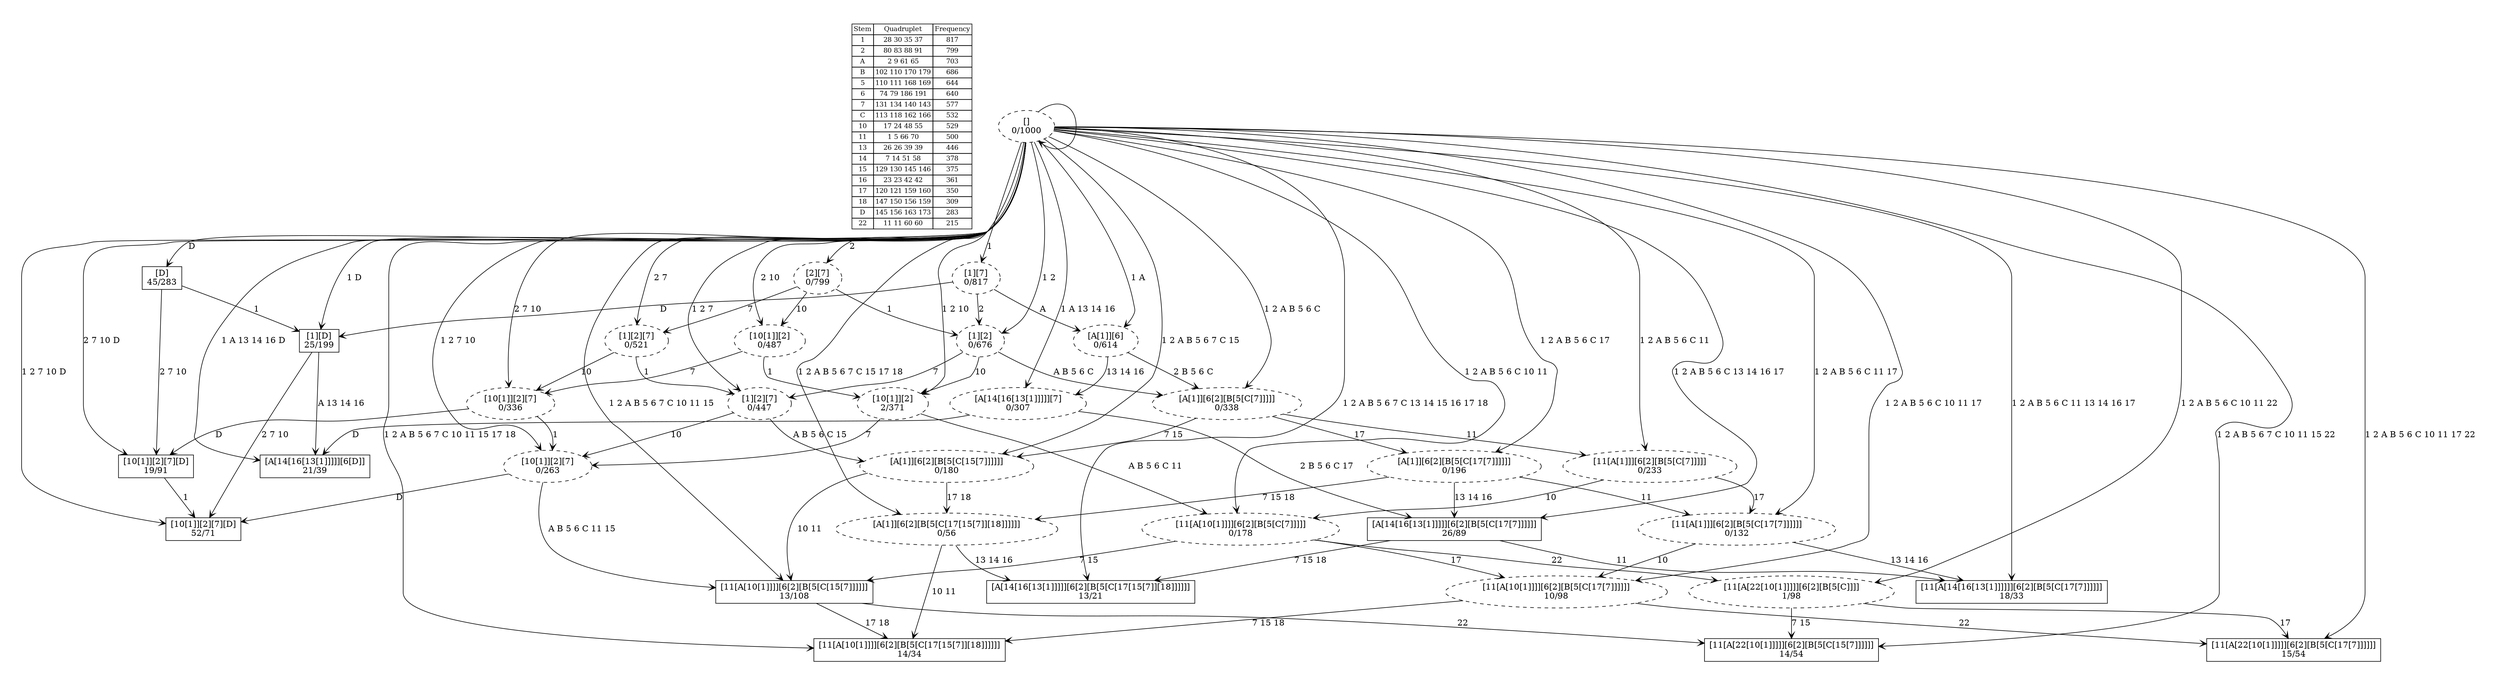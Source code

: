 digraph G {
	pad = 0.5;
	nodesep = 0.5;
"legend" [label = < <table border="0" cellborder="1" cellspacing="0"><tr><td>Stem</td><td>Quadruplet</td><td>Frequency</td></tr>
<tr><td>1</td><td>28 30 35 37</td><td>817</td></tr>
<tr><td>2</td><td>80 83 88 91</td><td>799</td></tr>
<tr><td>A</td><td>2 9 61 65</td><td>703</td></tr>
<tr><td>B</td><td>102 110 170 179</td><td>686</td></tr>
<tr><td>5</td><td>110 111 168 169</td><td>644</td></tr>
<tr><td>6</td><td>74 79 186 191</td><td>640</td></tr>
<tr><td>7</td><td>131 134 140 143</td><td>577</td></tr>
<tr><td>C</td><td>113 118 162 166</td><td>532</td></tr>
<tr><td>10</td><td>17 24 48 55</td><td>529</td></tr>
<tr><td>11</td><td>1 5 66 70</td><td>500</td></tr>
<tr><td>13</td><td>26 26 39 39</td><td>446</td></tr>
<tr><td>14</td><td>7 14 51 58</td><td>378</td></tr>
<tr><td>15</td><td>129 130 145 146</td><td>375</td></tr>
<tr><td>16</td><td>23 23 42 42</td><td>361</td></tr>
<tr><td>17</td><td>120 121 159 160</td><td>350</td></tr>
<tr><td>18</td><td>147 150 156 159</td><td>309</td></tr>
<tr><td>D</td><td>145 156 163 173</td><td>283</td></tr>
<tr><td>22</td><td>11 11 60 60</td><td>215</td></tr>
</table>>, shape = plaintext, fontsize=11];
"1 2 7 10 D " [shape = box];
"D " [shape = box];
"1 2 A B 5 6 C 13 14 16 17 " [shape = box];
"1 D " [shape = box];
"1 A 13 14 16 D " [shape = box];
"2 7 10 D " [shape = box];
"1 2 A B 5 6 C 11 13 14 16 17 " [shape = box];
"1 2 A B 5 6 C 10 11 17 22 " [shape = box];
"1 2 A B 5 6 7 C 10 11 15 17 18 " [shape = box];
"1 2 A B 5 6 7 C 10 11 15 22 " [shape = box];
"1 2 A B 5 6 7 C 13 14 15 16 17 18 " [shape = box];
"1 2 A B 5 6 7 C 10 11 15 " [shape = box];
"1 2 " [style = dashed];
"1 2 10 " [style = dashed];
"1 2 7 10 " [style = dashed];
"1 2 7 " [style = dashed];
"" [style = dashed];
"1 " [style = dashed];
"1 A 13 14 16 " [style = dashed];
"2 " [style = dashed];
"1 2 A B 5 6 C 17 " [style = dashed];
"1 2 A B 5 6 C " [style = dashed];
"1 A " [style = dashed];
"2 10 " [style = dashed];
"2 7 10 " [style = dashed];
"2 7 " [style = dashed];
"1 2 A B 5 6 C 11 17 " [style = dashed];
"1 2 A B 5 6 C 11 " [style = dashed];
"1 2 A B 5 6 C 10 11 17 " [style = dashed];
"1 2 A B 5 6 C 10 11 22 " [style = dashed];
"1 2 A B 5 6 C 10 11 " [style = dashed];
"1 2 A B 5 6 7 C 15 17 18 " [style = dashed];
"1 2 A B 5 6 7 C 15 " [style = dashed];
"1 2 7 10 D " [label = "[10[1]][2][7][D]\n52/71"];
"D " [label = "[D]\n45/283"];
"1 2 A B 5 6 C 13 14 16 17 " [label = "[A[14[16[13[1]]]]][6[2][B[5[C[17[7]]]]]]\n26/89"];
"1 D " [label = "[1][D]\n25/199"];
"1 A 13 14 16 D " [label = "[A[14[16[13[1]]]]][6[D]]\n21/39"];
"2 7 10 D " [label = "[10[1]][2][7][D]\n19/91"];
"1 2 A B 5 6 C 11 13 14 16 17 " [label = "[11[A[14[16[13[1]]]]]][6[2][B[5[C[17[7]]]]]]\n18/33"];
"1 2 A B 5 6 C 10 11 17 22 " [label = "[11[A[22[10[1]]]]][6[2][B[5[C[17[7]]]]]]\n15/54"];
"1 2 A B 5 6 7 C 10 11 15 17 18 " [label = "[11[A[10[1]]]][6[2][B[5[C[17[15[7]][18]]]]]]\n14/34"];
"1 2 A B 5 6 7 C 10 11 15 22 " [label = "[11[A[22[10[1]]]]][6[2][B[5[C[15[7]]]]]]\n14/54"];
"1 2 A B 5 6 7 C 13 14 15 16 17 18 " [label = "[A[14[16[13[1]]]]][6[2][B[5[C[17[15[7]][18]]]]]]\n13/21"];
"1 2 A B 5 6 7 C 10 11 15 " [label = "[11[A[10[1]]]][6[2][B[5[C[15[7]]]]]]\n13/108"];
"1 2 " [label = "[1][2]\n0/676"];
"1 2 10 " [label = "[10[1]][2]\n2/371"];
"1 2 7 10 " [label = "[10[1]][2][7]\n0/263"];
"1 2 7 " [label = "[1][2][7]\n0/447"];
"" [label = "\n0/1000"];
"1 " [label = "[1][7]\n0/817"];
"1 A 13 14 16 " [label = "[A[14[16[13[1]]]]][7]\n0/307"];
"2 " [label = "[2][7]\n0/799"];
"1 2 A B 5 6 C 17 " [label = "[A[1]][6[2][B[5[C[17[7]]]]]]\n0/196"];
"1 2 A B 5 6 C " [label = "[A[1]][6[2][B[5[C[7]]]]]\n0/338"];
"1 A " [label = "[A[1]][6]\n0/614"];
"2 10 " [label = "[10[1]][2]\n0/487"];
"2 7 10 " [label = "[10[1]][2][7]\n0/336"];
"2 7 " [label = "[1][2][7]\n0/521"];
"1 2 A B 5 6 C 11 17 " [label = "[11[A[1]]][6[2][B[5[C[17[7]]]]]]\n0/132"];
"1 2 A B 5 6 C 11 " [label = "[11[A[1]]][6[2][B[5[C[7]]]]]\n0/233"];
"1 2 A B 5 6 C 10 11 17 " [label = "[11[A[10[1]]]][6[2][B[5[C[17[7]]]]]]\n10/98"];
"1 2 A B 5 6 C 10 11 22 " [label = "[11[A[22[10[1]]]]][6[2][B[5[C]]]]\n1/98"];
"1 2 A B 5 6 C 10 11 " [label = "[11[A[10[1]]]][6[2][B[5[C[7]]]]]\n0/178"];
"1 2 A B 5 6 7 C 15 17 18 " [label = "[A[1]][6[2][B[5[C[17[15[7]][18]]]]]]\n0/56"];
"1 2 A B 5 6 7 C 15 " [label = "[A[1]][6[2][B[5[C[15[7]]]]]]\n0/180"];
"" [label = "[]\n0/1000"];
"D " -> "1 D " [label = "1 ", arrowhead = vee];
"D " -> "2 7 10 D " [label = "2 7 10 ", arrowhead = vee];
"1 2 A B 5 6 C 13 14 16 17 " -> "1 2 A B 5 6 C 11 13 14 16 17 " [label = "11 ", arrowhead = vee];
"1 2 A B 5 6 C 13 14 16 17 " -> "1 2 A B 5 6 7 C 13 14 15 16 17 18 " [label = "7 15 18 ", arrowhead = vee];
"1 D " -> "1 2 7 10 D " [label = "2 7 10 ", arrowhead = vee];
"1 D " -> "1 A 13 14 16 D " [label = "A 13 14 16 ", arrowhead = vee];
"2 7 10 D " -> "1 2 7 10 D " [label = "1 ", arrowhead = vee];
"1 2 A B 5 6 7 C 10 11 15 " -> "1 2 A B 5 6 7 C 10 11 15 17 18 " [label = "17 18 ", arrowhead = vee];
"1 2 A B 5 6 7 C 10 11 15 " -> "1 2 A B 5 6 7 C 10 11 15 22 " [label = "22 ", arrowhead = vee];
"1 2 " -> "1 2 10 " [label = "10 ", arrowhead = vee];
"1 2 " -> "1 2 7 " [label = "7 ", arrowhead = vee];
"1 2 " -> "1 2 A B 5 6 C " [label = "A B 5 6 C ", arrowhead = vee];
"1 2 10 " -> "1 2 7 10 " [label = "7 ", arrowhead = vee];
"1 2 10 " -> "1 2 A B 5 6 C 10 11 " [label = "A B 5 6 C 11 ", arrowhead = vee];
"1 2 7 10 " -> "1 2 7 10 D " [label = "D ", arrowhead = vee];
"1 2 7 10 " -> "1 2 A B 5 6 7 C 10 11 15 " [label = "A B 5 6 C 11 15 ", arrowhead = vee];
"1 2 7 " -> "1 2 7 10 " [label = "10 ", arrowhead = vee];
"1 2 7 " -> "1 2 A B 5 6 7 C 15 " [label = "A B 5 6 C 15 ", arrowhead = vee];
"1 " -> "1 D " [label = "D ", arrowhead = vee];
"1 " -> "1 2 " [label = "2 ", arrowhead = vee];
"1 " -> "1 A " [label = "A ", arrowhead = vee];
"1 A 13 14 16 " -> "1 2 A B 5 6 C 13 14 16 17 " [label = "2 B 5 6 C 17 ", arrowhead = vee];
"1 A 13 14 16 " -> "1 A 13 14 16 D " [label = "D ", arrowhead = vee];
"2 " -> "1 2 " [label = "1 ", arrowhead = vee];
"2 " -> "2 10 " [label = "10 ", arrowhead = vee];
"2 " -> "2 7 " [label = "7 ", arrowhead = vee];
"1 2 A B 5 6 C 17 " -> "1 2 A B 5 6 C 13 14 16 17 " [label = "13 14 16 ", arrowhead = vee];
"1 2 A B 5 6 C 17 " -> "1 2 A B 5 6 C 11 17 " [label = "11 ", arrowhead = vee];
"1 2 A B 5 6 C 17 " -> "1 2 A B 5 6 7 C 15 17 18 " [label = "7 15 18 ", arrowhead = vee];
"1 2 A B 5 6 C " -> "1 2 A B 5 6 C 17 " [label = "17 ", arrowhead = vee];
"1 2 A B 5 6 C " -> "1 2 A B 5 6 C 11 " [label = "11 ", arrowhead = vee];
"1 2 A B 5 6 C " -> "1 2 A B 5 6 7 C 15 " [label = "7 15 ", arrowhead = vee];
"1 A " -> "1 A 13 14 16 " [label = "13 14 16 ", arrowhead = vee];
"1 A " -> "1 2 A B 5 6 C " [label = "2 B 5 6 C ", arrowhead = vee];
"2 10 " -> "1 2 10 " [label = "1 ", arrowhead = vee];
"2 10 " -> "2 7 10 " [label = "7 ", arrowhead = vee];
"2 7 10 " -> "2 7 10 D " [label = "D ", arrowhead = vee];
"2 7 10 " -> "1 2 7 10 " [label = "1 ", arrowhead = vee];
"2 7 " -> "1 2 7 " [label = "1 ", arrowhead = vee];
"2 7 " -> "2 7 10 " [label = "10 ", arrowhead = vee];
"1 2 A B 5 6 C 11 17 " -> "1 2 A B 5 6 C 11 13 14 16 17 " [label = "13 14 16 ", arrowhead = vee];
"1 2 A B 5 6 C 11 17 " -> "1 2 A B 5 6 C 10 11 17 " [label = "10 ", arrowhead = vee];
"1 2 A B 5 6 C 11 " -> "1 2 A B 5 6 C 11 17 " [label = "17 ", arrowhead = vee];
"1 2 A B 5 6 C 11 " -> "1 2 A B 5 6 C 10 11 " [label = "10 ", arrowhead = vee];
"1 2 A B 5 6 C 10 11 17 " -> "1 2 A B 5 6 C 10 11 17 22 " [label = "22 ", arrowhead = vee];
"1 2 A B 5 6 C 10 11 17 " -> "1 2 A B 5 6 7 C 10 11 15 17 18 " [label = "7 15 18 ", arrowhead = vee];
"1 2 A B 5 6 C 10 11 22 " -> "1 2 A B 5 6 C 10 11 17 22 " [label = "17 ", arrowhead = vee];
"1 2 A B 5 6 C 10 11 22 " -> "1 2 A B 5 6 7 C 10 11 15 22 " [label = "7 15 ", arrowhead = vee];
"1 2 A B 5 6 C 10 11 " -> "1 2 A B 5 6 7 C 10 11 15 " [label = "7 15 ", arrowhead = vee];
"1 2 A B 5 6 C 10 11 " -> "1 2 A B 5 6 C 10 11 17 " [label = "17 ", arrowhead = vee];
"1 2 A B 5 6 C 10 11 " -> "1 2 A B 5 6 C 10 11 22 " [label = "22 ", arrowhead = vee];
"1 2 A B 5 6 7 C 15 17 18 " -> "1 2 A B 5 6 7 C 10 11 15 17 18 " [label = "10 11 ", arrowhead = vee];
"1 2 A B 5 6 7 C 15 17 18 " -> "1 2 A B 5 6 7 C 13 14 15 16 17 18 " [label = "13 14 16 ", arrowhead = vee];
"1 2 A B 5 6 7 C 15 " -> "1 2 A B 5 6 7 C 15 17 18 " [label = "17 18 ", arrowhead = vee];
"1 2 A B 5 6 7 C 15 " -> "1 2 A B 5 6 7 C 10 11 15 " [label = "10 11 ", arrowhead = vee];
"" -> "1 2 7 10 D " [label = "1 2 7 10 D ", arrowhead = vee];
"" -> "D " [label = "D ", arrowhead = vee];
"" -> "1 2 A B 5 6 C 13 14 16 17 " [label = "1 2 A B 5 6 C 13 14 16 17 ", arrowhead = vee];
"" -> "1 D " [label = "1 D ", arrowhead = vee];
"" -> "1 A 13 14 16 D " [label = "1 A 13 14 16 D ", arrowhead = vee];
"" -> "2 7 10 D " [label = "2 7 10 D ", arrowhead = vee];
"" -> "1 2 A B 5 6 C 11 13 14 16 17 " [label = "1 2 A B 5 6 C 11 13 14 16 17 ", arrowhead = vee];
"" -> "1 2 A B 5 6 C 10 11 17 22 " [label = "1 2 A B 5 6 C 10 11 17 22 ", arrowhead = vee];
"" -> "1 2 A B 5 6 7 C 10 11 15 17 18 " [label = "1 2 A B 5 6 7 C 10 11 15 17 18 ", arrowhead = vee];
"" -> "1 2 A B 5 6 7 C 10 11 15 22 " [label = "1 2 A B 5 6 7 C 10 11 15 22 ", arrowhead = vee];
"" -> "1 2 A B 5 6 7 C 13 14 15 16 17 18 " [label = "1 2 A B 5 6 7 C 13 14 15 16 17 18 ", arrowhead = vee];
"" -> "1 2 A B 5 6 7 C 10 11 15 " [label = "1 2 A B 5 6 7 C 10 11 15 ", arrowhead = vee];
"" -> "1 2 " [label = "1 2 ", arrowhead = vee];
"" -> "1 2 10 " [label = "1 2 10 ", arrowhead = vee];
"" -> "1 2 7 10 " [label = "1 2 7 10 ", arrowhead = vee];
"" -> "1 2 7 " [label = "1 2 7 ", arrowhead = vee];
"" -> "" [label = "", arrowhead = vee];
"" -> "1 " [label = "1 ", arrowhead = vee];
"" -> "1 A 13 14 16 " [label = "1 A 13 14 16 ", arrowhead = vee];
"" -> "2 " [label = "2 ", arrowhead = vee];
"" -> "1 2 A B 5 6 C 17 " [label = "1 2 A B 5 6 C 17 ", arrowhead = vee];
"" -> "1 2 A B 5 6 C " [label = "1 2 A B 5 6 C ", arrowhead = vee];
"" -> "1 A " [label = "1 A ", arrowhead = vee];
"" -> "2 10 " [label = "2 10 ", arrowhead = vee];
"" -> "2 7 10 " [label = "2 7 10 ", arrowhead = vee];
"" -> "2 7 " [label = "2 7 ", arrowhead = vee];
"" -> "1 2 A B 5 6 C 11 17 " [label = "1 2 A B 5 6 C 11 17 ", arrowhead = vee];
"" -> "1 2 A B 5 6 C 11 " [label = "1 2 A B 5 6 C 11 ", arrowhead = vee];
"" -> "1 2 A B 5 6 C 10 11 17 " [label = "1 2 A B 5 6 C 10 11 17 ", arrowhead = vee];
"" -> "1 2 A B 5 6 C 10 11 22 " [label = "1 2 A B 5 6 C 10 11 22 ", arrowhead = vee];
"" -> "1 2 A B 5 6 C 10 11 " [label = "1 2 A B 5 6 C 10 11 ", arrowhead = vee];
"" -> "1 2 A B 5 6 7 C 15 17 18 " [label = "1 2 A B 5 6 7 C 15 17 18 ", arrowhead = vee];
"" -> "1 2 A B 5 6 7 C 15 " [label = "1 2 A B 5 6 7 C 15 ", arrowhead = vee];
}